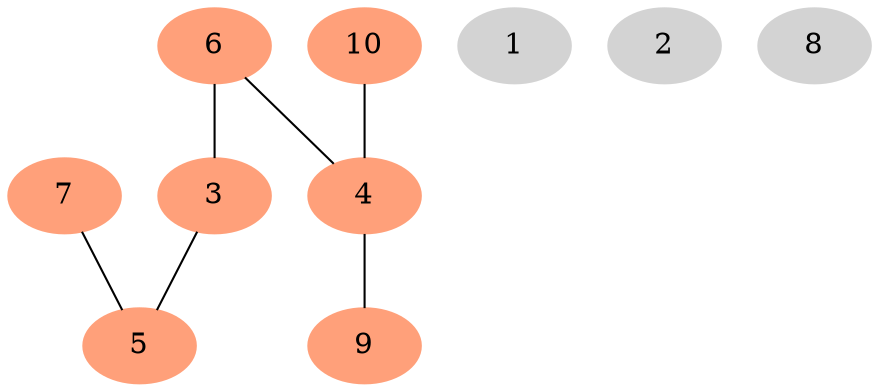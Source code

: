 graph G {
      node [style=filled, color=lightsalmon]
	3 -- 5
	4 -- 9
	6 -- 3
	6 -- 4
	7 -- 5
	10 -- 4
	node [style=filled, color=lightgray]
	1
	2
	8
}
